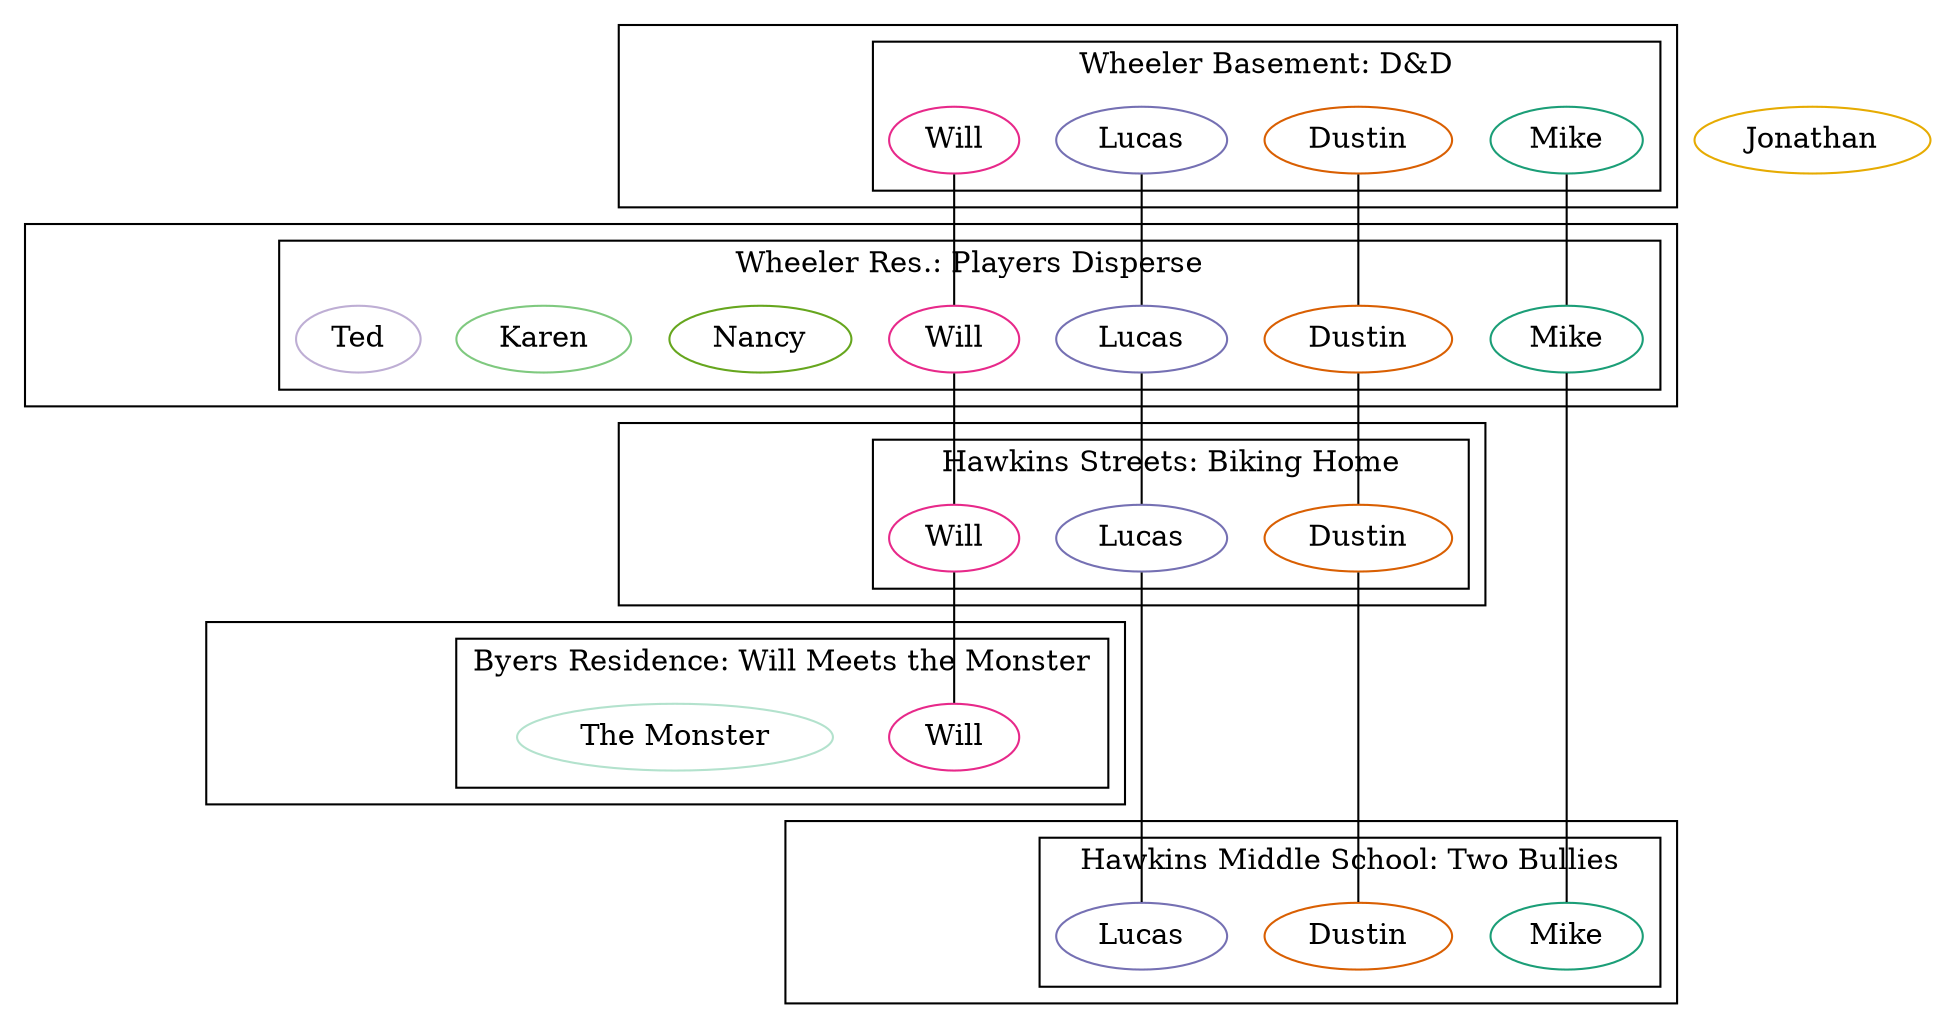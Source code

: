 // Compile with:
//$ dot -Tsvg season_1_chapter_1.dot -o season_1_chapter_1.svg
digraph G{
    graph [center=1 rankdir=TB]
    edge [dir=none]
    node [width=0.3 height=0.3 /*label=""*/]

	{ node [style="invis"]
	  edge [style="invis"]
		epoch_1 -> epoch_2
		epoch_2 -> epoch_3
		epoch_3 -> epoch_4
		epoch_4 -> epoch_5
	}

    { node [colorscheme="dark28"]
        { node [color=1 label="Mike"]
        Mike_1
        Mike_2
        Mike_5
        }
        { node [color=2 label="Dustin"]
        Dustin_1
        Dustin_2
        Dustin_3
        Dustin_5
        }
        { node [color=3 label="Lucas"]
        Luke_1
        Luke_2
        Luke_3
        Luke_5
        }
        { node [color=4 label="Will"]
        Will_1
        Will_2
        Will_3
        Will_4
        }
        { node [color=5 label="Nancy"]
        Nancy_2
        }
        { node [color=6 label="Jonathan"]
        Jonathan_1
        }
    }

    { node [colorscheme="accent8"]
        { node [color=1 label="Karen"]
        Karen_2
        }
        { node [color=2 label="Ted"]
        Ted_2
        }
    }
    
    { node [colorscheme="pastel28"]
        { node [color=1 label="The Monster"]
        Monster_4
        }
    }

	subgraph cluster_g_epoch_1 {
		epoch_1

		subgraph cluster_1 {
			label="Wheeler Basement: D&D"
			Mike_1
			Dustin_1
			Luke_1
			Will_1
		}
	}

    Mike_1 -> Mike_2
    Dustin_1 -> Dustin_2
    Luke_1 -> Luke_2
    Will_1 -> Will_2

	subgraph cluster_g_epoch_2 {
		epoch_2

		subgraph cluster_2 {
			label="Wheeler Res.: Players Disperse"
			Mike_2
			Dustin_2
			Luke_2
			Will_2
			Karen_2
			Ted_2
			Nancy_2
		}
	}

    Luke_2 -> Luke_3
    Dustin_2 -> Dustin_3
    Will_2 -> Will_3

	subgraph cluster_g_epoch_3 {
		epoch_3

		subgraph cluster_3 {
			label="Hawkins Streets: Biking Home"
			Luke_3
			Dustin_3
			Will_3
		}
	}

    Will_3 -> Will_4

	subgraph cluster_g_epoch_4 {
		epoch_4

		subgraph cluster_4 {
			label="Byers Residence: Will Meets the Monster"
			Will_4
			Monster_4
		}
	}

    Mike_2 -> Mike_5
    Luke_3 -> Luke_5
    Dustin_3 -> Dustin_5

	subgraph cluster_g_epoch_5 {
		epoch_5

		subgraph cluster_5 {
			label="Hawkins Middle School: Two Bullies"
			Mike_5
			Luke_5
			Dustin_5
		}
	}

}
